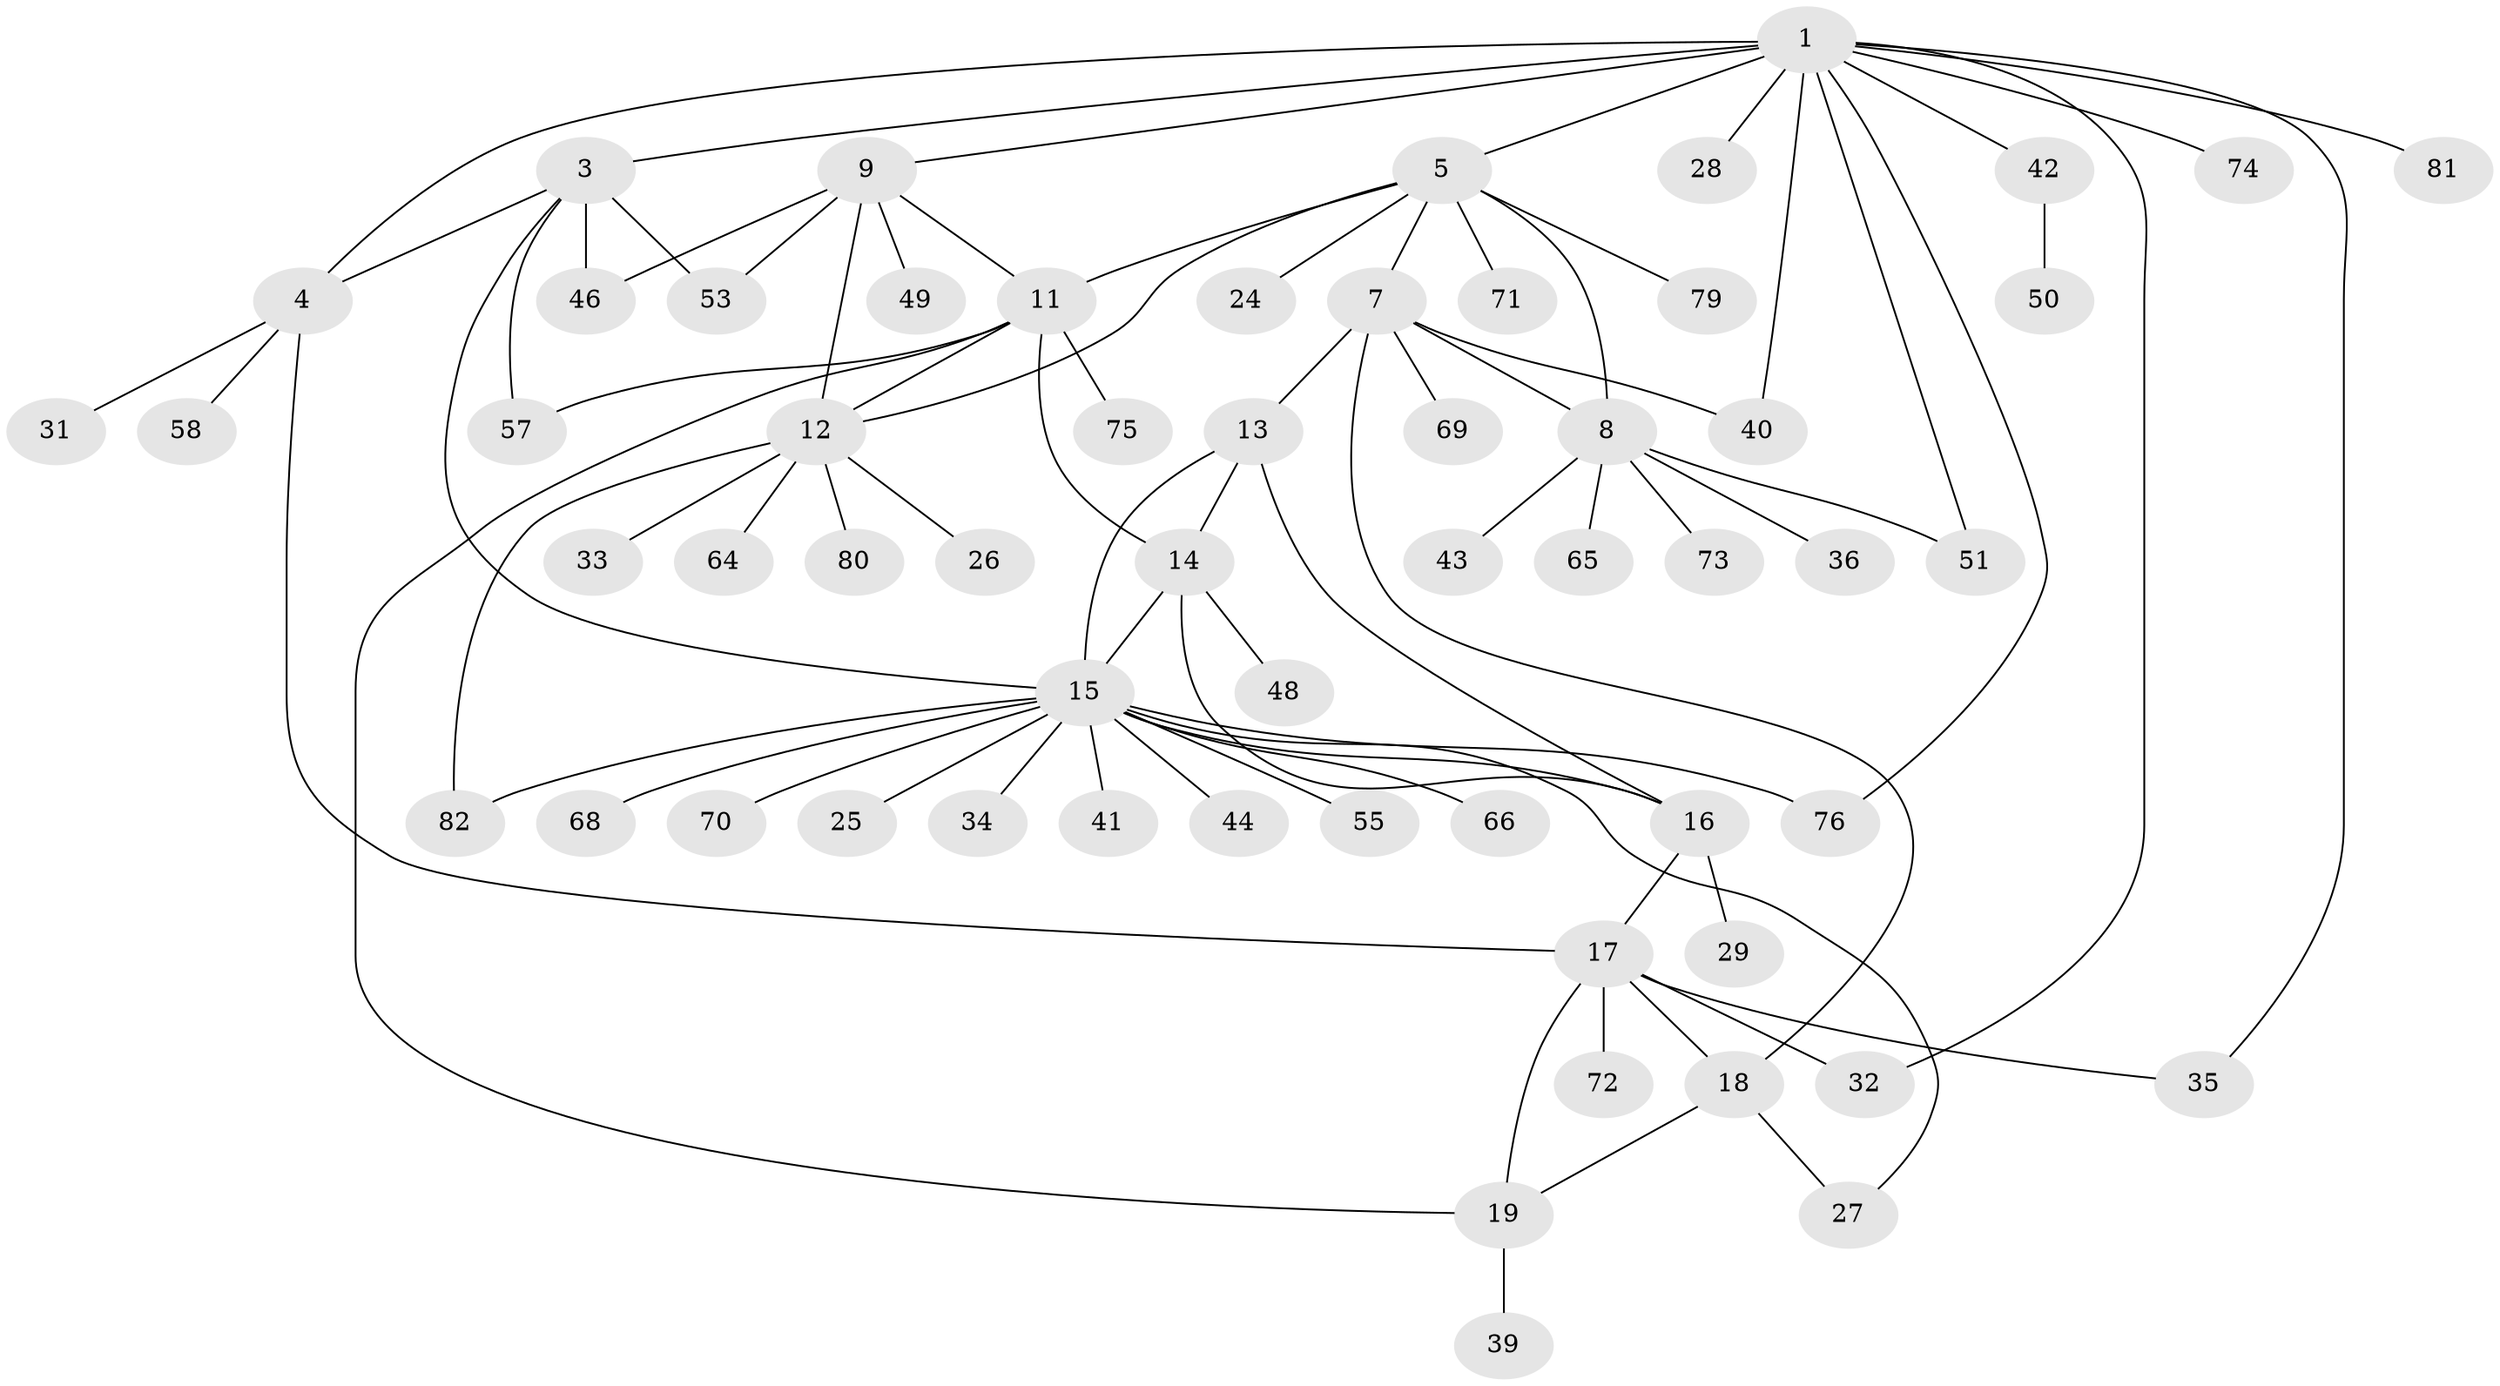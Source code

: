 // Generated by graph-tools (version 1.1) at 2025/24/03/03/25 07:24:13]
// undirected, 59 vertices, 82 edges
graph export_dot {
graph [start="1"]
  node [color=gray90,style=filled];
  1 [super="+2"];
  3 [super="+22"];
  4 [super="+60"];
  5 [super="+6"];
  7 [super="+56"];
  8 [super="+52"];
  9 [super="+10"];
  11 [super="+21"];
  12 [super="+30"];
  13 [super="+23"];
  14 [super="+54"];
  15 [super="+38"];
  16 [super="+67"];
  17 [super="+47"];
  18 [super="+45"];
  19 [super="+20"];
  24;
  25;
  26 [super="+78"];
  27;
  28;
  29;
  31;
  32 [super="+37"];
  33;
  34;
  35;
  36;
  39 [super="+84"];
  40;
  41;
  42;
  43;
  44;
  46;
  48 [super="+63"];
  49;
  50 [super="+59"];
  51;
  53;
  55 [super="+62"];
  57 [super="+61"];
  58;
  64;
  65;
  66;
  68;
  69 [super="+77"];
  70;
  71;
  72;
  73;
  74;
  75 [super="+83"];
  76;
  79;
  80;
  81;
  82;
  1 -- 3 [weight=2];
  1 -- 4 [weight=2];
  1 -- 32;
  1 -- 35;
  1 -- 42;
  1 -- 5;
  1 -- 40;
  1 -- 9;
  1 -- 74;
  1 -- 76;
  1 -- 81;
  1 -- 51;
  1 -- 28;
  3 -- 4;
  3 -- 15;
  3 -- 46;
  3 -- 53;
  3 -- 57;
  4 -- 17;
  4 -- 31;
  4 -- 58;
  5 -- 7 [weight=2];
  5 -- 8 [weight=2];
  5 -- 24;
  5 -- 71;
  5 -- 79;
  5 -- 12;
  5 -- 11;
  7 -- 8;
  7 -- 13;
  7 -- 18;
  7 -- 40;
  7 -- 69;
  8 -- 36;
  8 -- 43;
  8 -- 51;
  8 -- 65;
  8 -- 73;
  9 -- 11 [weight=2];
  9 -- 12 [weight=2];
  9 -- 46;
  9 -- 49;
  9 -- 53;
  11 -- 12;
  11 -- 14;
  11 -- 19;
  11 -- 75;
  11 -- 57;
  12 -- 26;
  12 -- 80;
  12 -- 82;
  12 -- 64;
  12 -- 33;
  13 -- 14;
  13 -- 15;
  13 -- 16;
  14 -- 15;
  14 -- 16;
  14 -- 48;
  15 -- 16;
  15 -- 25;
  15 -- 27;
  15 -- 34;
  15 -- 41;
  15 -- 44;
  15 -- 55;
  15 -- 66;
  15 -- 68;
  15 -- 70;
  15 -- 76;
  15 -- 82;
  16 -- 17;
  16 -- 29;
  17 -- 18;
  17 -- 19 [weight=2];
  17 -- 72;
  17 -- 35;
  17 -- 32;
  18 -- 19 [weight=2];
  18 -- 27;
  19 -- 39;
  42 -- 50;
}
